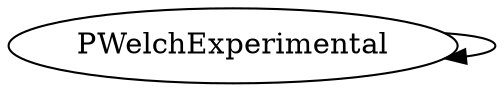 /* Created by mdot for Matlab */
digraph m2html {
  PWelchExperimental -> PWelchExperimental;

  PWelchExperimental [URL="PWelchExperimental.html"];
}